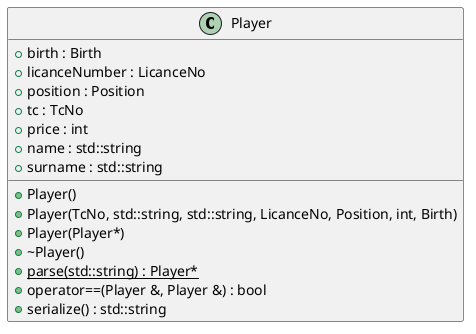 @startuml





/' Objects '/

class Player {
	+Player()
	+Player(TcNo, std::string, std::string, LicanceNo, Position, int, Birth)
	+Player(Player*)
	+~Player()
	+birth : Birth
	+licanceNumber : LicanceNo
	+{static} parse(std::string) : Player*
	+position : Position
	+tc : TcNo
	+operator==(Player &, Player &) : bool
	+price : int
	+name : std::string
	+serialize() : std::string
	+surname : std::string
}





/' Inheritance relationships '/




/' Aggregation relationships '/





/' Nested objects '/



@enduml
